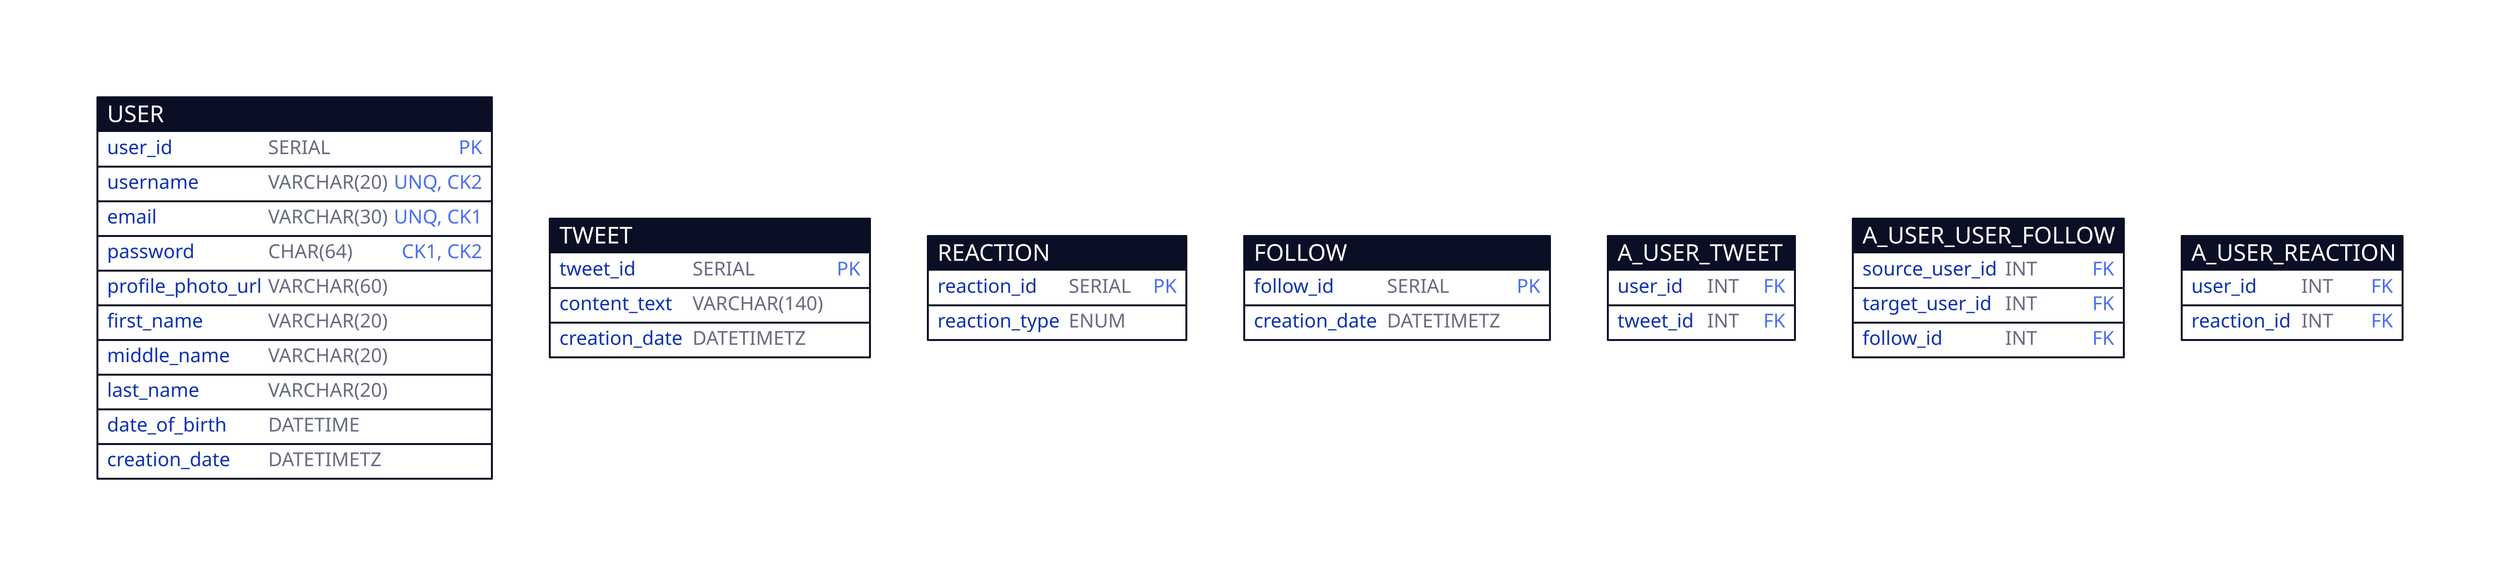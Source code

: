 USER: {
  shape: sql_table
  class: __entity_strong__

  user_id: SERIAL {constraint: PK}

  username: VARCHAR(20) {constraint: UNQ, CK2}
  email: VARCHAR(30) {constraint: UNQ, CK1}
  password: CHAR(64) {constraint: CK1, CK2}

  profile_photo_url: VARCHAR(60)
  first_name: VARCHAR(20)
  middle_name: VARCHAR(20)
  last_name: VARCHAR(20)
  date_of_birth: DATETIME
  creation_date: DATETIMETZ
}

TWEET: {
  shape: sql_table
  class: __entity_strong__

  tweet_id: SERIAL {constraint: PK}
  content_text: VARCHAR(140)
  creation_date: DATETIMETZ
}

REACTION: {
  shape: sql_table
  class: __entity_weak__

  reaction_id: SERIAL {constraint: PK}
  reaction_type: ENUM
}

FOLLOW: {
  shape: sql_table
  class: __entity_weak__

  follow_id: SERIAL {constraint: PK}
  creation_date: DATETIMETZ
}

A_USER_TWEET: {
  shape: sql_table
  class: __entity_associative__

  user_id: INT {constraint: FK}
  tweet_id: INT {constraint: FK}
}

A_USER_USER_FOLLOW: {
  shape: sql_table
  class: __entity_associative__

  source_user_id: INT {constraint: FK}
  target_user_id: INT {constraint: FK}
  follow_id: INT {constraint: FK}
}

A_USER_REACTION: {
  shape: sql_table
  class: __entity_associative__

  user_id: INT {constraint: FK}
  reaction_id: INT {constraint: FK}
}
